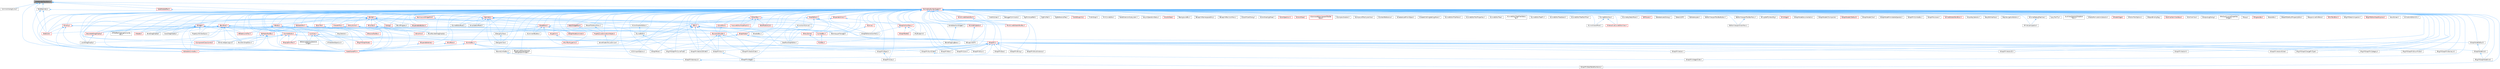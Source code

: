 digraph "SlateRenderTransform.h"
{
 // INTERACTIVE_SVG=YES
 // LATEX_PDF_SIZE
  bgcolor="transparent";
  edge [fontname=Helvetica,fontsize=10,labelfontname=Helvetica,labelfontsize=10];
  node [fontname=Helvetica,fontsize=10,shape=box,height=0.2,width=0.4];
  Node1 [id="Node000001",label="SlateRenderTransform.h",height=0.2,width=0.4,color="gray40", fillcolor="grey60", style="filled", fontcolor="black",tooltip=" "];
  Node1 -> Node2 [id="edge1_Node000001_Node000002",dir="back",color="steelblue1",style="solid",tooltip=" "];
  Node2 [id="Node000002",label="CommonAnalogCursor.h",height=0.2,width=0.4,color="grey40", fillcolor="white", style="filled",URL="$d7/d11/CommonAnalogCursor_8h.html",tooltip=" "];
  Node1 -> Node3 [id="edge2_Node000001_Node000003",dir="back",color="steelblue1",style="solid",tooltip=" "];
  Node3 [id="Node000003",label="DeclarativeSyntaxSupport.h",height=0.2,width=0.4,color="red", fillcolor="#FFF0F0", style="filled",URL="$d9/d96/DeclarativeSyntaxSupport_8h.html",tooltip=" "];
  Node3 -> Node4 [id="edge3_Node000003_Node000004",dir="back",color="steelblue1",style="solid",tooltip=" "];
  Node4 [id="Node000004",label="AboutScreen.h",height=0.2,width=0.4,color="grey40", fillcolor="white", style="filled",URL="$d0/d33/AboutScreen_8h.html",tooltip=" "];
  Node3 -> Node5 [id="edge4_Node000003_Node000005",dir="back",color="steelblue1",style="solid",tooltip=" "];
  Node5 [id="Node000005",label="AnimationEditorUtils.h",height=0.2,width=0.4,color="grey40", fillcolor="white", style="filled",URL="$df/d23/AnimationEditorUtils_8h.html",tooltip=" "];
  Node3 -> Node6 [id="edge5_Node000003_Node000006",dir="back",color="steelblue1",style="solid",tooltip=" "];
  Node6 [id="Node000006",label="BasicLayoutWidgetSlot.h",height=0.2,width=0.4,color="red", fillcolor="#FFF0F0", style="filled",URL="$d4/d34/BasicLayoutWidgetSlot_8h.html",tooltip=" "];
  Node6 -> Node298 [id="edge6_Node000006_Node000298",dir="back",color="steelblue1",style="solid",tooltip=" "];
  Node298 [id="Node000298",label="SBoxPanel.h",height=0.2,width=0.4,color="red", fillcolor="#FFF0F0", style="filled",URL="$d8/de6/SBoxPanel_8h.html",tooltip=" "];
  Node298 -> Node299 [id="edge7_Node000298_Node000299",dir="back",color="steelblue1",style="solid",tooltip=" "];
  Node299 [id="Node000299",label="BoneDragDropOp.h",height=0.2,width=0.4,color="grey40", fillcolor="white", style="filled",URL="$d9/dba/BoneDragDropOp_8h.html",tooltip=" "];
  Node298 -> Node300 [id="edge8_Node000298_Node000300",dir="back",color="steelblue1",style="solid",tooltip=" "];
  Node300 [id="Node000300",label="ClassDragDropOp.h",height=0.2,width=0.4,color="grey40", fillcolor="white", style="filled",URL="$d5/d37/ClassDragDropOp_8h.html",tooltip=" "];
  Node298 -> Node304 [id="edge9_Node000298_Node000304",dir="back",color="steelblue1",style="solid",tooltip=" "];
  Node304 [id="Node000304",label="DecoratedDragDropOp.h",height=0.2,width=0.4,color="red", fillcolor="#FFF0F0", style="filled",URL="$d6/d6a/DecoratedDragDropOp_8h.html",tooltip=" "];
  Node304 -> Node314 [id="edge10_Node000304_Node000314",dir="back",color="steelblue1",style="solid",tooltip=" "];
  Node314 [id="Node000314",label="LevelDragDropOp.h",height=0.2,width=0.4,color="grey40", fillcolor="white", style="filled",URL="$dc/da5/LevelDragDropOp_8h.html",tooltip=" "];
  Node298 -> Node92 [id="edge11_Node000298_Node000092",dir="back",color="steelblue1",style="solid",tooltip=" "];
  Node92 [id="Node000092",label="GameModeInfoCustomizer.h",height=0.2,width=0.4,color="grey40", fillcolor="white", style="filled",URL="$d5/df3/GameModeInfoCustomizer_8h.html",tooltip=" "];
  Node298 -> Node314 [id="edge12_Node000298_Node000314",dir="back",color="steelblue1",style="solid",tooltip=" "];
  Node298 -> Node321 [id="edge13_Node000298_Node000321",dir="back",color="steelblue1",style="solid",tooltip=" "];
  Node321 [id="Node000321",label="PropertyCustomizationHelpers.h",height=0.2,width=0.4,color="red", fillcolor="#FFF0F0", style="filled",URL="$d7/dd0/PropertyCustomizationHelpers_8h.html",tooltip=" "];
  Node321 -> Node92 [id="edge14_Node000321_Node000092",dir="back",color="steelblue1",style="solid",tooltip=" "];
  Node298 -> Node325 [id="edge15_Node000298_Node000325",dir="back",color="steelblue1",style="solid",tooltip=" "];
  Node325 [id="Node000325",label="SBreadcrumbTrail.h",height=0.2,width=0.4,color="red", fillcolor="#FFF0F0", style="filled",URL="$d4/de2/SBreadcrumbTrail_8h.html",tooltip=" "];
  Node298 -> Node326 [id="edge16_Node000298_Node000326",dir="back",color="steelblue1",style="solid",tooltip=" "];
  Node326 [id="Node000326",label="SComboButton.h",height=0.2,width=0.4,color="red", fillcolor="#FFF0F0", style="filled",URL="$dc/d43/SComboButton_8h.html",tooltip=" "];
  Node326 -> Node168 [id="edge17_Node000326_Node000168",dir="back",color="steelblue1",style="solid",tooltip=" "];
  Node168 [id="Node000168",label="SBoneMappingBase.h",height=0.2,width=0.4,color="grey40", fillcolor="white", style="filled",URL="$d7/d49/SBoneMappingBase_8h.html",tooltip=" "];
  Node326 -> Node93 [id="edge18_Node000326_Node000093",dir="back",color="steelblue1",style="solid",tooltip=" "];
  Node93 [id="Node000093",label="SComboBox.h",height=0.2,width=0.4,color="red", fillcolor="#FFF0F0", style="filled",URL="$d2/dd5/SComboBox_8h.html",tooltip=" "];
  Node93 -> Node102 [id="edge19_Node000093_Node000102",dir="back",color="steelblue1",style="solid",tooltip=" "];
  Node102 [id="Node000102",label="SBlueprintEditorSelected\lDebugObjectWidget.h",height=0.2,width=0.4,color="grey40", fillcolor="white", style="filled",URL="$de/d6c/SBlueprintEditorSelectedDebugObjectWidget_8h.html",tooltip=" "];
  Node93 -> Node103 [id="edge20_Node000093_Node000103",dir="back",color="steelblue1",style="solid",tooltip=" "];
  Node103 [id="Node000103",label="SCSVImportOptions.h",height=0.2,width=0.4,color="grey40", fillcolor="white", style="filled",URL="$d7/dfe/SCSVImportOptions_8h.html",tooltip=" "];
  Node93 -> Node104 [id="edge21_Node000093_Node000104",dir="back",color="steelblue1",style="solid",tooltip=" "];
  Node104 [id="Node000104",label="SEditableComboBox.h",height=0.2,width=0.4,color="red", fillcolor="#FFF0F0", style="filled",URL="$d0/d8c/SEditableComboBox_8h.html",tooltip=" "];
  Node93 -> Node106 [id="edge22_Node000093_Node000106",dir="back",color="steelblue1",style="solid",tooltip=" "];
  Node106 [id="Node000106",label="SNameComboBox.h",height=0.2,width=0.4,color="grey40", fillcolor="white", style="filled",URL="$d8/d4b/SNameComboBox_8h.html",tooltip=" "];
  Node106 -> Node51 [id="edge23_Node000106_Node000051",dir="back",color="steelblue1",style="solid",tooltip=" "];
  Node51 [id="Node000051",label="SGraphPinNameList.h",height=0.2,width=0.4,color="grey40", fillcolor="white", style="filled",URL="$d4/d09/SGraphPinNameList_8h.html",tooltip=" "];
  Node51 -> Node52 [id="edge24_Node000051_Node000052",dir="back",color="steelblue1",style="solid",tooltip=" "];
  Node52 [id="Node000052",label="SGraphPinDataTableRowName.h",height=0.2,width=0.4,color="grey40", fillcolor="white", style="filled",URL="$d3/d40/SGraphPinDataTableRowName_8h.html",tooltip=" "];
  Node93 -> Node87 [id="edge25_Node000093_Node000087",dir="back",color="steelblue1",style="solid",tooltip=" "];
  Node87 [id="Node000087",label="SlateSharedPCH.h",height=0.2,width=0.4,color="red", fillcolor="#FFF0F0", style="filled",URL="$d1/dfc/SlateSharedPCH_8h.html",tooltip=" "];
  Node326 -> Node250 [id="edge26_Node000326_Node000250",dir="back",color="steelblue1",style="solid",tooltip=" "];
  Node250 [id="Node000250",label="SComponentClassCombo.h",height=0.2,width=0.4,color="red", fillcolor="#FFF0F0", style="filled",URL="$dc/df2/SComponentClassCombo_8h.html",tooltip=" "];
  Node326 -> Node143 [id="edge27_Node000326_Node000143",dir="back",color="steelblue1",style="solid",tooltip=" "];
  Node143 [id="Node000143",label="SGridLineSpacingList.h",height=0.2,width=0.4,color="grey40", fillcolor="white", style="filled",URL="$db/d48/SGridLineSpacingList_8h.html",tooltip=" "];
  Node326 -> Node150 [id="edge28_Node000326_Node000150",dir="back",color="steelblue1",style="solid",tooltip=" "];
  Node150 [id="Node000150",label="SNumericDropDown.h",height=0.2,width=0.4,color="grey40", fillcolor="white", style="filled",URL="$d3/d12/SNumericDropDown_8h.html",tooltip=" "];
  Node326 -> Node330 [id="edge29_Node000326_Node000330",dir="back",color="steelblue1",style="solid",tooltip=" "];
  Node330 [id="Node000330",label="SPopUpErrorText.h",height=0.2,width=0.4,color="red", fillcolor="#FFF0F0", style="filled",URL="$d7/d15/SPopUpErrorText_8h.html",tooltip=" "];
  Node326 -> Node87 [id="edge30_Node000326_Node000087",dir="back",color="steelblue1",style="solid",tooltip=" "];
  Node298 -> Node104 [id="edge31_Node000298_Node000104",dir="back",color="steelblue1",style="solid",tooltip=" "];
  Node298 -> Node331 [id="edge32_Node000298_Node000331",dir="back",color="steelblue1",style="solid",tooltip=" "];
  Node331 [id="Node000331",label="SFilterBarClippingHorizontal\lBox.h",height=0.2,width=0.4,color="grey40", fillcolor="white", style="filled",URL="$dd/d94/SFilterBarClippingHorizontalBox_8h.html",tooltip=" "];
  Node298 -> Node143 [id="edge33_Node000298_Node000143",dir="back",color="steelblue1",style="solid",tooltip=" "];
  Node298 -> Node332 [id="edge34_Node000298_Node000332",dir="back",color="steelblue1",style="solid",tooltip=" "];
  Node332 [id="Node000332",label="SHeader.h",height=0.2,width=0.4,color="red", fillcolor="#FFF0F0", style="filled",URL="$de/d21/SHeader_8h.html",tooltip=" "];
  Node298 -> Node150 [id="edge35_Node000298_Node000150",dir="back",color="steelblue1",style="solid",tooltip=" "];
  Node298 -> Node333 [id="edge36_Node000298_Node000333",dir="back",color="steelblue1",style="solid",tooltip=" "];
  Node333 [id="Node000333",label="SNumericEntryBox.h",height=0.2,width=0.4,color="red", fillcolor="#FFF0F0", style="filled",URL="$d8/d1a/SNumericEntryBox_8h.html",tooltip=" "];
  Node333 -> Node53 [id="edge37_Node000333_Node000053",dir="back",color="steelblue1",style="solid",tooltip=" "];
  Node53 [id="Node000053",label="SGraphPinNum.h",height=0.2,width=0.4,color="grey40", fillcolor="white", style="filled",URL="$d7/da4/SGraphPinNum_8h.html",tooltip=" "];
  Node53 -> Node54 [id="edge38_Node000053_Node000054",dir="back",color="steelblue1",style="solid",tooltip=" "];
  Node54 [id="Node000054",label="SGraphPinInteger.h",height=0.2,width=0.4,color="grey40", fillcolor="white", style="filled",URL="$df/d54/SGraphPinInteger_8h.html",tooltip=" "];
  Node333 -> Node55 [id="edge39_Node000333_Node000055",dir="back",color="steelblue1",style="solid",tooltip=" "];
  Node55 [id="Node000055",label="SGraphPinNumSlider.h",height=0.2,width=0.4,color="grey40", fillcolor="white", style="filled",URL="$d5/d00/SGraphPinNumSlider_8h.html",tooltip=" "];
  Node55 -> Node56 [id="edge40_Node000055_Node000056",dir="back",color="steelblue1",style="solid",tooltip=" "];
  Node56 [id="Node000056",label="SGraphPinIntegerSlider.h",height=0.2,width=0.4,color="grey40", fillcolor="white", style="filled",URL="$da/d60/SGraphPinIntegerSlider_8h.html",tooltip=" "];
  Node333 -> Node63 [id="edge41_Node000333_Node000063",dir="back",color="steelblue1",style="solid",tooltip=" "];
  Node63 [id="Node000063",label="SGraphPinVector2DSlider.h",height=0.2,width=0.4,color="grey40", fillcolor="white", style="filled",URL="$d7/d05/SGraphPinVector2DSlider_8h.html",tooltip=" "];
  Node333 -> Node66 [id="edge42_Node000333_Node000066",dir="back",color="steelblue1",style="solid",tooltip=" "];
  Node66 [id="Node000066",label="SGraphPinVectorSlider.h",height=0.2,width=0.4,color="grey40", fillcolor="white", style="filled",URL="$dc/d38/SGraphPinVectorSlider_8h.html",tooltip=" "];
  Node298 -> Node81 [id="edge43_Node000298_Node000081",dir="back",color="steelblue1",style="solid",tooltip=" "];
  Node81 [id="Node000081",label="SlateCore.h",height=0.2,width=0.4,color="red", fillcolor="#FFF0F0", style="filled",URL="$dc/d03/SlateCore_8h.html",tooltip=" "];
  Node298 -> Node87 [id="edge44_Node000298_Node000087",dir="back",color="steelblue1",style="solid",tooltip=" "];
  Node6 -> Node10 [id="edge45_Node000006_Node000010",dir="back",color="steelblue1",style="solid",tooltip=" "];
  Node10 [id="Node000010",label="SNodePanel.h",height=0.2,width=0.4,color="red", fillcolor="#FFF0F0", style="filled",URL="$da/db1/SNodePanel_8h.html",tooltip=" "];
  Node10 -> Node17 [id="edge46_Node000010_Node000017",dir="back",color="steelblue1",style="solid",tooltip=" "];
  Node17 [id="Node000017",label="SCommentBubble.h",height=0.2,width=0.4,color="grey40", fillcolor="white", style="filled",URL="$d9/d84/SCommentBubble_8h.html",tooltip=" "];
  Node10 -> Node18 [id="edge47_Node000010_Node000018",dir="back",color="steelblue1",style="solid",tooltip=" "];
  Node18 [id="Node000018",label="SDesignSurface.h",height=0.2,width=0.4,color="grey40", fillcolor="white", style="filled",URL="$d0/d2a/SDesignSurface_8h.html",tooltip=" "];
  Node18 -> Node19 [id="edge48_Node000018_Node000019",dir="back",color="steelblue1",style="solid",tooltip=" "];
  Node19 [id="Node000019",label="SDesignerView.h",height=0.2,width=0.4,color="grey40", fillcolor="white", style="filled",URL="$d2/d14/SDesignerView_8h.html",tooltip=" "];
  Node10 -> Node20 [id="edge49_Node000010_Node000020",dir="back",color="steelblue1",style="solid",tooltip=" "];
  Node20 [id="Node000020",label="SGraphNode.h",height=0.2,width=0.4,color="red", fillcolor="#FFF0F0", style="filled",URL="$d2/d30/SGraphNode_8h.html",tooltip=" "];
  Node20 -> Node21 [id="edge50_Node000020_Node000021",dir="back",color="steelblue1",style="solid",tooltip=" "];
  Node21 [id="Node000021",label="DataflowGraphEditor.h",height=0.2,width=0.4,color="grey40", fillcolor="white", style="filled",URL="$d4/dfa/DataflowGraphEditor_8h.html",tooltip=" "];
  Node20 -> Node26 [id="edge51_Node000020_Node000026",dir="back",color="steelblue1",style="solid",tooltip=" "];
  Node26 [id="Node000026",label="SGraphNodeDefault.h",height=0.2,width=0.4,color="grey40", fillcolor="white", style="filled",URL="$de/daa/SGraphNodeDefault_8h.html",tooltip=" "];
  Node26 -> Node27 [id="edge52_Node000026_Node000027",dir="back",color="steelblue1",style="solid",tooltip=" "];
  Node27 [id="Node000027",label="SGraphNodeKnot.h",height=0.2,width=0.4,color="grey40", fillcolor="white", style="filled",URL="$da/da5/SGraphNodeKnot_8h.html",tooltip=" "];
  Node27 -> Node28 [id="edge53_Node000027_Node000028",dir="back",color="steelblue1",style="solid",tooltip=" "];
  Node28 [id="Node000028",label="SRigVMGraphNodeKnot.h",height=0.2,width=0.4,color="grey40", fillcolor="white", style="filled",URL="$db/de1/SRigVMGraphNodeKnot_8h.html",tooltip=" "];
  Node20 -> Node38 [id="edge54_Node000020_Node000038",dir="back",color="steelblue1",style="solid",tooltip=" "];
  Node38 [id="Node000038",label="SGraphPanel.h",height=0.2,width=0.4,color="grey40", fillcolor="white", style="filled",URL="$d2/dcf/SGraphPanel_8h.html",tooltip=" "];
  Node20 -> Node39 [id="edge55_Node000020_Node000039",dir="back",color="steelblue1",style="solid",tooltip=" "];
  Node39 [id="Node000039",label="SGraphPin.h",height=0.2,width=0.4,color="red", fillcolor="#FFF0F0", style="filled",URL="$d1/dd1/SGraphPin_8h.html",tooltip=" "];
  Node39 -> Node27 [id="edge56_Node000039_Node000027",dir="back",color="steelblue1",style="solid",tooltip=" "];
  Node39 -> Node38 [id="edge57_Node000039_Node000038",dir="back",color="steelblue1",style="solid",tooltip=" "];
  Node39 -> Node47 [id="edge58_Node000039_Node000047",dir="back",color="steelblue1",style="solid",tooltip=" "];
  Node47 [id="Node000047",label="SGraphPinBool.h",height=0.2,width=0.4,color="grey40", fillcolor="white", style="filled",URL="$d8/d82/SGraphPinBool_8h.html",tooltip=" "];
  Node39 -> Node48 [id="edge59_Node000039_Node000048",dir="back",color="steelblue1",style="solid",tooltip=" "];
  Node48 [id="Node000048",label="SGraphPinColor.h",height=0.2,width=0.4,color="grey40", fillcolor="white", style="filled",URL="$dd/d8d/SGraphPinColor_8h.html",tooltip=" "];
  Node39 -> Node49 [id="edge60_Node000039_Node000049",dir="back",color="steelblue1",style="solid",tooltip=" "];
  Node49 [id="Node000049",label="SGraphPinEnum.h",height=0.2,width=0.4,color="grey40", fillcolor="white", style="filled",URL="$dc/d1a/SGraphPinEnum_8h.html",tooltip=" "];
  Node39 -> Node50 [id="edge61_Node000039_Node000050",dir="back",color="steelblue1",style="solid",tooltip=" "];
  Node50 [id="Node000050",label="SGraphPinExec.h",height=0.2,width=0.4,color="grey40", fillcolor="white", style="filled",URL="$d1/d4c/SGraphPinExec_8h.html",tooltip=" "];
  Node39 -> Node51 [id="edge62_Node000039_Node000051",dir="back",color="steelblue1",style="solid",tooltip=" "];
  Node39 -> Node53 [id="edge63_Node000039_Node000053",dir="back",color="steelblue1",style="solid",tooltip=" "];
  Node39 -> Node55 [id="edge64_Node000039_Node000055",dir="back",color="steelblue1",style="solid",tooltip=" "];
  Node39 -> Node57 [id="edge65_Node000039_Node000057",dir="back",color="steelblue1",style="solid",tooltip=" "];
  Node57 [id="Node000057",label="SGraphPinObject.h",height=0.2,width=0.4,color="grey40", fillcolor="white", style="filled",URL="$da/dd6/SGraphPinObject_8h.html",tooltip=" "];
  Node57 -> Node58 [id="edge66_Node000057_Node000058",dir="back",color="steelblue1",style="solid",tooltip=" "];
  Node58 [id="Node000058",label="SGraphPinClass.h",height=0.2,width=0.4,color="grey40", fillcolor="white", style="filled",URL="$df/d8d/SGraphPinClass_8h.html",tooltip=" "];
  Node39 -> Node59 [id="edge67_Node000039_Node000059",dir="back",color="steelblue1",style="solid",tooltip=" "];
  Node59 [id="Node000059",label="SGraphPinString.h",height=0.2,width=0.4,color="grey40", fillcolor="white", style="filled",URL="$d0/d49/SGraphPinString_8h.html",tooltip=" "];
  Node39 -> Node60 [id="edge68_Node000039_Node000060",dir="back",color="steelblue1",style="solid",tooltip=" "];
  Node60 [id="Node000060",label="SGraphPinStructInstance.h",height=0.2,width=0.4,color="grey40", fillcolor="white", style="filled",URL="$db/d8b/SGraphPinStructInstance_8h.html",tooltip=" "];
  Node39 -> Node61 [id="edge69_Node000039_Node000061",dir="back",color="steelblue1",style="solid",tooltip=" "];
  Node61 [id="Node000061",label="SGraphPinVector.h",height=0.2,width=0.4,color="grey40", fillcolor="white", style="filled",URL="$d8/de7/SGraphPinVector_8h.html",tooltip=" "];
  Node39 -> Node62 [id="edge70_Node000039_Node000062",dir="back",color="steelblue1",style="solid",tooltip=" "];
  Node62 [id="Node000062",label="SGraphPinVector2D.h",height=0.2,width=0.4,color="grey40", fillcolor="white", style="filled",URL="$d7/d67/SGraphPinVector2D_8h.html",tooltip=" "];
  Node39 -> Node63 [id="edge71_Node000039_Node000063",dir="back",color="steelblue1",style="solid",tooltip=" "];
  Node39 -> Node64 [id="edge72_Node000039_Node000064",dir="back",color="steelblue1",style="solid",tooltip=" "];
  Node64 [id="Node000064",label="SGraphPinVector4.h",height=0.2,width=0.4,color="grey40", fillcolor="white", style="filled",URL="$d4/d94/SGraphPinVector4_8h.html",tooltip=" "];
  Node39 -> Node65 [id="edge73_Node000039_Node000065",dir="back",color="steelblue1",style="solid",tooltip=" "];
  Node65 [id="Node000065",label="SGraphPinVector4Slider.h",height=0.2,width=0.4,color="grey40", fillcolor="white", style="filled",URL="$d9/db8/SGraphPinVector4Slider_8h.html",tooltip=" "];
  Node39 -> Node66 [id="edge74_Node000039_Node000066",dir="back",color="steelblue1",style="solid",tooltip=" "];
  Node39 -> Node67 [id="edge75_Node000039_Node000067",dir="back",color="steelblue1",style="solid",tooltip=" "];
  Node67 [id="Node000067",label="SRigVMGraphChangePinType.h",height=0.2,width=0.4,color="grey40", fillcolor="white", style="filled",URL="$d4/da7/SRigVMGraphChangePinType_8h.html",tooltip=" "];
  Node39 -> Node68 [id="edge76_Node000039_Node000068",dir="back",color="steelblue1",style="solid",tooltip=" "];
  Node68 [id="Node000068",label="SRigVMGraphPinCategory.h",height=0.2,width=0.4,color="grey40", fillcolor="white", style="filled",URL="$da/d67/SRigVMGraphPinCategory_8h.html",tooltip=" "];
  Node39 -> Node69 [id="edge77_Node000039_Node000069",dir="back",color="steelblue1",style="solid",tooltip=" "];
  Node69 [id="Node000069",label="SRigVMGraphPinCurveFloat.h",height=0.2,width=0.4,color="grey40", fillcolor="white", style="filled",URL="$d3/d13/SRigVMGraphPinCurveFloat_8h.html",tooltip=" "];
  Node39 -> Node70 [id="edge78_Node000039_Node000070",dir="back",color="steelblue1",style="solid",tooltip=" "];
  Node70 [id="Node000070",label="SRigVMGraphPinEnumPicker.h",height=0.2,width=0.4,color="grey40", fillcolor="white", style="filled",URL="$d9/dd1/SRigVMGraphPinEnumPicker_8h.html",tooltip=" "];
  Node39 -> Node71 [id="edge79_Node000039_Node000071",dir="back",color="steelblue1",style="solid",tooltip=" "];
  Node71 [id="Node000071",label="SRigVMGraphPinNameList.h",height=0.2,width=0.4,color="grey40", fillcolor="white", style="filled",URL="$d7/dfc/SRigVMGraphPinNameList_8h.html",tooltip=" "];
  Node20 -> Node78 [id="edge80_Node000020_Node000078",dir="back",color="steelblue1",style="solid",tooltip=" "];
  Node78 [id="Node000078",label="SRigVMGraphNode.h",height=0.2,width=0.4,color="red", fillcolor="#FFF0F0", style="filled",URL="$d0/d1e/SRigVMGraphNode_8h.html",tooltip=" "];
  Node10 -> Node35 [id="edge81_Node000010_Node000035",dir="back",color="steelblue1",style="solid",tooltip=" "];
  Node35 [id="Node000035",label="SGraphNodeComment.h",height=0.2,width=0.4,color="red", fillcolor="#FFF0F0", style="filled",URL="$d7/db6/SGraphNodeComment_8h.html",tooltip=" "];
  Node10 -> Node38 [id="edge82_Node000010_Node000038",dir="back",color="steelblue1",style="solid",tooltip=" "];
  Node3 -> Node299 [id="edge83_Node000003_Node000299",dir="back",color="steelblue1",style="solid",tooltip=" "];
  Node3 -> Node167 [id="edge84_Node000003_Node000167",dir="back",color="steelblue1",style="solid",tooltip=" "];
  Node167 [id="Node000167",label="BoneSelectionWidget.h",height=0.2,width=0.4,color="grey40", fillcolor="white", style="filled",URL="$d4/dd3/BoneSelectionWidget_8h.html",tooltip=" "];
  Node167 -> Node168 [id="edge85_Node000167_Node000168",dir="back",color="steelblue1",style="solid",tooltip=" "];
  Node3 -> Node91 [id="edge86_Node000003_Node000091",dir="back",color="steelblue1",style="solid",tooltip=" "];
  Node91 [id="Node000091",label="BrushBuilderDragDropOp.h",height=0.2,width=0.4,color="grey40", fillcolor="white", style="filled",URL="$d9/d56/BrushBuilderDragDropOp_8h.html",tooltip=" "];
  Node3 -> Node300 [id="edge87_Node000003_Node000300",dir="back",color="steelblue1",style="solid",tooltip=" "];
  Node3 -> Node686 [id="edge88_Node000003_Node000686",dir="back",color="steelblue1",style="solid",tooltip=" "];
  Node686 [id="Node000686",label="CreditsScreen.h",height=0.2,width=0.4,color="grey40", fillcolor="white", style="filled",URL="$d7/db9/CreditsScreen_8h.html",tooltip=" "];
  Node3 -> Node21 [id="edge89_Node000003_Node000021",dir="back",color="steelblue1",style="solid",tooltip=" "];
  Node3 -> Node689 [id="edge90_Node000003_Node000689",dir="back",color="steelblue1",style="solid",tooltip=" "];
  Node689 [id="Node000689",label="DebuggerCommands.h",height=0.2,width=0.4,color="grey40", fillcolor="white", style="filled",URL="$dc/da1/DebuggerCommands_8h.html",tooltip=" "];
  Node3 -> Node304 [id="edge91_Node000003_Node000304",dir="back",color="steelblue1",style="solid",tooltip=" "];
  Node3 -> Node613 [id="edge92_Node000003_Node000613",dir="back",color="steelblue1",style="solid",tooltip=" "];
  Node613 [id="Node000613",label="DetailWidgetRow.h",height=0.2,width=0.4,color="red", fillcolor="#FFF0F0", style="filled",URL="$d4/d4d/DetailWidgetRow_8h.html",tooltip=" "];
  Node613 -> Node321 [id="edge93_Node000613_Node000321",dir="back",color="steelblue1",style="solid",tooltip=" "];
  Node3 -> Node349 [id="edge94_Node000003_Node000349",dir="back",color="steelblue1",style="solid",tooltip=" "];
  Node349 [id="Node000349",label="Dialogs.h",height=0.2,width=0.4,color="red", fillcolor="#FFF0F0", style="filled",URL="$d2/d5c/Dialogs_8h.html",tooltip=" "];
  Node3 -> Node352 [id="edge95_Node000003_Node000352",dir="back",color="steelblue1",style="solid",tooltip=" "];
  Node352 [id="Node000352",label="DlgPickAssetPath.h",height=0.2,width=0.4,color="grey40", fillcolor="white", style="filled",URL="$db/d31/DlgPickAssetPath_8h.html",tooltip=" "];
  Node3 -> Node353 [id="edge96_Node000003_Node000353",dir="back",color="steelblue1",style="solid",tooltip=" "];
  Node353 [id="Node000353",label="DlgPickPath.h",height=0.2,width=0.4,color="grey40", fillcolor="white", style="filled",URL="$d9/d16/DlgPickPath_8h.html",tooltip=" "];
  Node3 -> Node173 [id="edge97_Node000003_Node000173",dir="back",color="steelblue1",style="solid",tooltip=" "];
  Node173 [id="Node000173",label="DlgReferenceTree.h",height=0.2,width=0.4,color="grey40", fillcolor="white", style="filled",URL="$db/dd3/DlgReferenceTree_8h.html",tooltip=" "];
  Node3 -> Node174 [id="edge98_Node000003_Node000174",dir="back",color="steelblue1",style="solid",tooltip=" "];
  Node174 [id="Node000174",label="FindInBlueprints.h",height=0.2,width=0.4,color="red", fillcolor="#FFF0F0", style="filled",URL="$d0/d27/FindInBlueprints_8h.html",tooltip=" "];
  Node3 -> Node189 [id="edge99_Node000003_Node000189",dir="back",color="steelblue1",style="solid",tooltip=" "];
  Node189 [id="Node000189",label="FindInGraph.h",height=0.2,width=0.4,color="grey40", fillcolor="white", style="filled",URL="$de/d36/FindInGraph_8h.html",tooltip=" "];
  Node3 -> Node550 [id="edge100_Node000003_Node000550",dir="back",color="steelblue1",style="solid",tooltip=" "];
  Node550 [id="Node000550",label="FractureEditorModeToolkit.h",height=0.2,width=0.4,color="red", fillcolor="#FFF0F0", style="filled",URL="$da/d01/FractureEditorModeToolkit_8h.html",tooltip=" "];
  Node3 -> Node92 [id="edge101_Node000003_Node000092",dir="back",color="steelblue1",style="solid",tooltip=" "];
  Node3 -> Node690 [id="edge102_Node000003_Node000690",dir="back",color="steelblue1",style="solid",tooltip=" "];
  Node690 [id="Node000690",label="GraphEditor.h",height=0.2,width=0.4,color="red", fillcolor="#FFF0F0", style="filled",URL="$dc/dc5/GraphEditor_8h.html",tooltip=" "];
  Node690 -> Node21 [id="edge103_Node000690_Node000021",dir="back",color="steelblue1",style="solid",tooltip=" "];
  Node690 -> Node249 [id="edge104_Node000690_Node000249",dir="back",color="steelblue1",style="solid",tooltip=" "];
  Node249 [id="Node000249",label="SBlueprintDiff.h",height=0.2,width=0.4,color="grey40", fillcolor="white", style="filled",URL="$de/d6d/SBlueprintDiff_8h.html",tooltip=" "];
  Node690 -> Node255 [id="edge105_Node000690_Node000255",dir="back",color="steelblue1",style="solid",tooltip=" "];
  Node255 [id="Node000255",label="SGraphEditorActionMenu.h",height=0.2,width=0.4,color="grey40", fillcolor="white", style="filled",URL="$dd/d8d/SGraphEditorActionMenu_8h.html",tooltip=" "];
  Node690 -> Node20 [id="edge106_Node000690_Node000020",dir="back",color="steelblue1",style="solid",tooltip=" "];
  Node690 -> Node38 [id="edge107_Node000690_Node000038",dir="back",color="steelblue1",style="solid",tooltip=" "];
  Node690 -> Node10 [id="edge108_Node000690_Node000010",dir="back",color="steelblue1",style="solid",tooltip=" "];
  Node3 -> Node314 [id="edge109_Node000003_Node000314",dir="back",color="steelblue1",style="solid",tooltip=" "];
  Node3 -> Node664 [id="edge110_Node000003_Node000664",dir="back",color="steelblue1",style="solid",tooltip=" "];
  Node664 [id="Node000664",label="MiniCurveEditor.h",height=0.2,width=0.4,color="grey40", fillcolor="white", style="filled",URL="$d7/dad/MiniCurveEditor_8h.html",tooltip=" "];
  Node3 -> Node126 [id="edge111_Node000003_Node000126",dir="back",color="steelblue1",style="solid",tooltip=" "];
  Node126 [id="Node000126",label="MultiBox.h",height=0.2,width=0.4,color="red", fillcolor="#FFF0F0", style="filled",URL="$d5/d73/MultiBox_8h.html",tooltip=" "];
  Node3 -> Node699 [id="edge112_Node000003_Node000699",dir="back",color="steelblue1",style="solid",tooltip=" "];
  Node699 [id="Node000699",label="PanelExtensionSubsystem.h",height=0.2,width=0.4,color="grey40", fillcolor="white", style="filled",URL="$d7/df2/PanelExtensionSubsystem_8h.html",tooltip=" "];
  Node3 -> Node321 [id="edge113_Node000003_Node000321",dir="back",color="steelblue1",style="solid",tooltip=" "];
  Node3 -> Node246 [id="edge114_Node000003_Node000246",dir="back",color="steelblue1",style="solid",tooltip=" "];
  Node246 [id="Node000246",label="PropertyInfoViewStyle.h",height=0.2,width=0.4,color="grey40", fillcolor="white", style="filled",URL="$d0/da8/PropertyInfoViewStyle_8h.html",tooltip=" "];
  Node3 -> Node247 [id="edge115_Node000003_Node000247",dir="back",color="steelblue1",style="solid",tooltip=" "];
  Node247 [id="Node000247",label="ReferenceSectionSelection\lWidget.h",height=0.2,width=0.4,color="grey40", fillcolor="white", style="filled",URL="$db/d75/ReferenceSectionSelectionWidget_8h.html",tooltip=" "];
  Node3 -> Node702 [id="edge116_Node000003_Node000702",dir="back",color="steelblue1",style="solid",tooltip=" "];
  Node702 [id="Node000702",label="SAsyncOperationStatus.h",height=0.2,width=0.4,color="grey40", fillcolor="white", style="filled",URL="$dc/d3f/SAsyncOperationStatus_8h.html",tooltip=" "];
  Node3 -> Node833 [id="edge117_Node000003_Node000833",dir="back",color="steelblue1",style="solid",tooltip=" "];
  Node833 [id="Node000833",label="SAudioMeter.h",height=0.2,width=0.4,color="red", fillcolor="#FFF0F0", style="filled",URL="$d5/d48/SAudioMeter_8h.html",tooltip=" "];
  Node3 -> Node711 [id="edge118_Node000003_Node000711",dir="back",color="steelblue1",style="solid",tooltip=" "];
  Node711 [id="Node000711",label="SBackgroundBlur.h",height=0.2,width=0.4,color="grey40", fillcolor="white", style="filled",URL="$d7/d30/SBackgroundBlur_8h.html",tooltip=" "];
  Node3 -> Node249 [id="edge119_Node000003_Node000249",dir="back",color="steelblue1",style="solid",tooltip=" "];
  Node3 -> Node102 [id="edge120_Node000003_Node000102",dir="back",color="steelblue1",style="solid",tooltip=" "];
  Node3 -> Node282 [id="edge121_Node000003_Node000282",dir="back",color="steelblue1",style="solid",tooltip=" "];
  Node282 [id="Node000282",label="SBlueprintNamespaceEntry.h",height=0.2,width=0.4,color="grey40", fillcolor="white", style="filled",URL="$d4/d22/SBlueprintNamespaceEntry_8h.html",tooltip=" "];
  Node3 -> Node712 [id="edge122_Node000003_Node000712",dir="back",color="steelblue1",style="solid",tooltip=" "];
  Node712 [id="Node000712",label="SBlueprintRevisionMenu.h",height=0.2,width=0.4,color="grey40", fillcolor="white", style="filled",URL="$dc/dd7/SBlueprintRevisionMenu_8h.html",tooltip=" "];
  Node3 -> Node168 [id="edge123_Node000003_Node000168",dir="back",color="steelblue1",style="solid",tooltip=" "];
  Node3 -> Node713 [id="edge124_Node000003_Node000713",dir="back",color="steelblue1",style="solid",tooltip=" "];
  Node713 [id="Node000713",label="SBorder.h",height=0.2,width=0.4,color="red", fillcolor="#FFF0F0", style="filled",URL="$d2/d10/SBorder_8h.html",tooltip=" "];
  Node713 -> Node299 [id="edge125_Node000713_Node000299",dir="back",color="steelblue1",style="solid",tooltip=" "];
  Node713 -> Node91 [id="edge126_Node000713_Node000091",dir="back",color="steelblue1",style="solid",tooltip=" "];
  Node713 -> Node300 [id="edge127_Node000713_Node000300",dir="back",color="steelblue1",style="solid",tooltip=" "];
  Node713 -> Node304 [id="edge128_Node000713_Node000304",dir="back",color="steelblue1",style="solid",tooltip=" "];
  Node713 -> Node349 [id="edge129_Node000713_Node000349",dir="back",color="steelblue1",style="solid",tooltip=" "];
  Node713 -> Node314 [id="edge130_Node000713_Node000314",dir="back",color="steelblue1",style="solid",tooltip=" "];
  Node713 -> Node714 [id="edge131_Node000713_Node000714",dir="back",color="steelblue1",style="solid",tooltip=" "];
  Node714 [id="Node000714",label="SBuildProgress.h",height=0.2,width=0.4,color="grey40", fillcolor="white", style="filled",URL="$dd/d1d/SBuildProgress_8h.html",tooltip=" "];
  Node713 -> Node715 [id="edge132_Node000713_Node000715",dir="back",color="steelblue1",style="solid",tooltip=" "];
  Node715 [id="Node000715",label="SButton.h",height=0.2,width=0.4,color="red", fillcolor="#FFF0F0", style="filled",URL="$d4/d2a/SButton_8h.html",tooltip=" "];
  Node715 -> Node246 [id="edge133_Node000715_Node000246",dir="back",color="steelblue1",style="solid",tooltip=" "];
  Node715 -> Node325 [id="edge134_Node000715_Node000325",dir="back",color="steelblue1",style="solid",tooltip=" "];
  Node715 -> Node104 [id="edge135_Node000715_Node000104",dir="back",color="steelblue1",style="solid",tooltip=" "];
  Node715 -> Node716 [id="edge136_Node000715_Node000716",dir="back",color="steelblue1",style="solid",tooltip=" "];
  Node716 [id="Node000716",label="SHyperlink.h",height=0.2,width=0.4,color="red", fillcolor="#FFF0F0", style="filled",URL="$d3/d8c/SHyperlink_8h.html",tooltip=" "];
  Node716 -> Node717 [id="edge137_Node000716_Node000717",dir="back",color="steelblue1",style="solid",tooltip=" "];
  Node717 [id="Node000717",label="SRichTextHyperlink.h",height=0.2,width=0.4,color="red", fillcolor="#FFF0F0", style="filled",URL="$da/d06/SRichTextHyperlink_8h.html",tooltip=" "];
  Node715 -> Node261 [id="edge138_Node000715_Node000261",dir="back",color="steelblue1",style="solid",tooltip=" "];
  Node261 [id="Node000261",label="SKeySelector.h",height=0.2,width=0.4,color="grey40", fillcolor="white", style="filled",URL="$de/d62/SKeySelector_8h.html",tooltip=" "];
  Node715 -> Node87 [id="edge139_Node000715_Node000087",dir="back",color="steelblue1",style="solid",tooltip=" "];
  Node713 -> Node665 [id="edge140_Node000713_Node000665",dir="back",color="steelblue1",style="solid",tooltip=" "];
  Node665 [id="Node000665",label="SDockTab.h",height=0.2,width=0.4,color="red", fillcolor="#FFF0F0", style="filled",URL="$d2/d6f/SDockTab_8h.html",tooltip=" "];
  Node665 -> Node539 [id="edge141_Node000665_Node000539",dir="back",color="steelblue1",style="solid",tooltip=" "];
  Node539 [id="Node000539",label="SPersonaToolBox.h",height=0.2,width=0.4,color="red", fillcolor="#FFF0F0", style="filled",URL="$d3/d1c/SPersonaToolBox_8h.html",tooltip=" "];
  Node665 -> Node87 [id="edge142_Node000665_Node000087",dir="back",color="steelblue1",style="solid",tooltip=" "];
  Node713 -> Node718 [id="edge143_Node000713_Node000718",dir="back",color="steelblue1",style="solid",tooltip=" "];
  Node718 [id="Node000718",label="SEditableTextBox.h",height=0.2,width=0.4,color="red", fillcolor="#FFF0F0", style="filled",URL="$df/dd0/SEditableTextBox_8h.html",tooltip=" "];
  Node718 -> Node104 [id="edge144_Node000718_Node000104",dir="back",color="steelblue1",style="solid",tooltip=" "];
  Node718 -> Node143 [id="edge145_Node000718_Node000143",dir="back",color="steelblue1",style="solid",tooltip=" "];
  Node718 -> Node150 [id="edge146_Node000718_Node000150",dir="back",color="steelblue1",style="solid",tooltip=" "];
  Node718 -> Node87 [id="edge147_Node000718_Node000087",dir="back",color="steelblue1",style="solid",tooltip=" "];
  Node713 -> Node720 [id="edge148_Node000713_Node000720",dir="back",color="steelblue1",style="solid",tooltip=" "];
  Node720 [id="Node000720",label="SErrorText.h",height=0.2,width=0.4,color="red", fillcolor="#FFF0F0", style="filled",URL="$d7/d9a/SErrorText_8h.html",tooltip=" "];
  Node720 -> Node721 [id="edge149_Node000720_Node000721",dir="back",color="steelblue1",style="solid",tooltip=" "];
  Node721 [id="Node000721",label="SErrorHint.h",height=0.2,width=0.4,color="red", fillcolor="#FFF0F0", style="filled",URL="$d9/d4d/SErrorHint_8h.html",tooltip=" "];
  Node720 -> Node20 [id="edge150_Node000720_Node000020",dir="back",color="steelblue1",style="solid",tooltip=" "];
  Node720 -> Node330 [id="edge151_Node000720_Node000330",dir="back",color="steelblue1",style="solid",tooltip=" "];
  Node720 -> Node87 [id="edge152_Node000720_Node000087",dir="back",color="steelblue1",style="solid",tooltip=" "];
  Node713 -> Node723 [id="edge153_Node000713_Node000723",dir="back",color="steelblue1",style="solid",tooltip=" "];
  Node723 [id="Node000723",label="SExpandableButton.h",height=0.2,width=0.4,color="red", fillcolor="#FFF0F0", style="filled",URL="$d5/df7/SExpandableButton_8h.html",tooltip=" "];
  Node713 -> Node255 [id="edge154_Node000713_Node000255",dir="back",color="steelblue1",style="solid",tooltip=" "];
  Node713 -> Node39 [id="edge155_Node000713_Node000039",dir="back",color="steelblue1",style="solid",tooltip=" "];
  Node713 -> Node724 [id="edge156_Node000713_Node000724",dir="back",color="steelblue1",style="solid",tooltip=" "];
  Node724 [id="Node000724",label="SHeaderRow.h",height=0.2,width=0.4,color="red", fillcolor="#FFF0F0", style="filled",URL="$d4/d31/SHeaderRow_8h.html",tooltip=" "];
  Node724 -> Node87 [id="edge157_Node000724_Node000087",dir="back",color="steelblue1",style="solid",tooltip=" "];
  Node713 -> Node749 [id="edge158_Node000713_Node000749",dir="back",color="steelblue1",style="solid",tooltip=" "];
  Node749 [id="Node000749",label="SMultiLineEditableTextBox.h",height=0.2,width=0.4,color="red", fillcolor="#FFF0F0", style="filled",URL="$da/d53/SMultiLineEditableTextBox_8h.html",tooltip=" "];
  Node713 -> Node333 [id="edge159_Node000713_Node000333",dir="back",color="steelblue1",style="solid",tooltip=" "];
  Node713 -> Node87 [id="edge160_Node000713_Node000087",dir="back",color="steelblue1",style="solid",tooltip=" "];
  Node3 -> Node90 [id="edge161_Node000003_Node000090",dir="back",color="steelblue1",style="solid",tooltip=" "];
  Node90 [id="Node000090",label="SBox.h",height=0.2,width=0.4,color="red", fillcolor="#FFF0F0", style="filled",URL="$dd/d43/SBox_8h.html",tooltip=" "];
  Node90 -> Node91 [id="edge162_Node000090_Node000091",dir="back",color="steelblue1",style="solid",tooltip=" "];
  Node90 -> Node92 [id="edge163_Node000090_Node000092",dir="back",color="steelblue1",style="solid",tooltip=" "];
  Node90 -> Node93 [id="edge164_Node000090_Node000093",dir="back",color="steelblue1",style="solid",tooltip=" "];
  Node90 -> Node123 [id="edge165_Node000090_Node000123",dir="back",color="steelblue1",style="solid",tooltip=" "];
  Node123 [id="Node000123",label="SEnableBox.h",height=0.2,width=0.4,color="grey40", fillcolor="white", style="filled",URL="$d4/d22/SEnableBox_8h.html",tooltip=" "];
  Node90 -> Node124 [id="edge166_Node000090_Node000124",dir="back",color="steelblue1",style="solid",tooltip=" "];
  Node124 [id="Node000124",label="SGameLayerManager.h",height=0.2,width=0.4,color="grey40", fillcolor="white", style="filled",URL="$da/d3a/SGameLayerManager_8h.html",tooltip=" "];
  Node90 -> Node53 [id="edge167_Node000090_Node000053",dir="back",color="steelblue1",style="solid",tooltip=" "];
  Node90 -> Node55 [id="edge168_Node000090_Node000055",dir="back",color="steelblue1",style="solid",tooltip=" "];
  Node90 -> Node63 [id="edge169_Node000090_Node000063",dir="back",color="steelblue1",style="solid",tooltip=" "];
  Node90 -> Node66 [id="edge170_Node000090_Node000066",dir="back",color="steelblue1",style="solid",tooltip=" "];
  Node90 -> Node125 [id="edge171_Node000090_Node000125",dir="back",color="steelblue1",style="solid",tooltip=" "];
  Node125 [id="Node000125",label="SLinkedBox.h",height=0.2,width=0.4,color="red", fillcolor="#FFF0F0", style="filled",URL="$d8/d89/SLinkedBox_8h.html",tooltip=" "];
  Node125 -> Node126 [id="edge172_Node000125_Node000126",dir="back",color="steelblue1",style="solid",tooltip=" "];
  Node90 -> Node87 [id="edge173_Node000090_Node000087",dir="back",color="steelblue1",style="solid",tooltip=" "];
  Node3 -> Node298 [id="edge174_Node000003_Node000298",dir="back",color="steelblue1",style="solid",tooltip=" "];
  Node3 -> Node325 [id="edge175_Node000003_Node000325",dir="back",color="steelblue1",style="solid",tooltip=" "];
  Node3 -> Node714 [id="edge176_Node000003_Node000714",dir="back",color="steelblue1",style="solid",tooltip=" "];
  Node3 -> Node715 [id="edge177_Node000003_Node000715",dir="back",color="steelblue1",style="solid",tooltip=" "];
  Node3 -> Node103 [id="edge178_Node000003_Node000103",dir="back",color="steelblue1",style="solid",tooltip=" "];
  Node3 -> Node675 [id="edge179_Node000003_Node000675",dir="back",color="steelblue1",style="solid",tooltip=" "];
  Node675 [id="Node000675",label="SCanvas.h",height=0.2,width=0.4,color="red", fillcolor="#FFF0F0", style="filled",URL="$d4/dfa/SCanvas_8h.html",tooltip=" "];
  Node675 -> Node124 [id="edge180_Node000675_Node000124",dir="back",color="steelblue1",style="solid",tooltip=" "];
  Node3 -> Node757 [id="edge181_Node000003_Node000757",dir="back",color="steelblue1",style="solid",tooltip=" "];
  Node757 [id="Node000757",label="SCheckBox.h",height=0.2,width=0.4,color="red", fillcolor="#FFF0F0", style="filled",URL="$d8/d16/SCheckBox_8h.html",tooltip=" "];
  Node757 -> Node21 [id="edge182_Node000757_Node000021",dir="back",color="steelblue1",style="solid",tooltip=" "];
  Node757 -> Node550 [id="edge183_Node000757_Node000550",dir="back",color="steelblue1",style="solid",tooltip=" "];
  Node757 -> Node759 [id="edge184_Node000757_Node000759",dir="back",color="steelblue1",style="solid",tooltip=" "];
  Node759 [id="Node000759",label="SNotificationList.h",height=0.2,width=0.4,color="red", fillcolor="#FFF0F0", style="filled",URL="$d7/d9f/SNotificationList_8h.html",tooltip=" "];
  Node757 -> Node333 [id="edge185_Node000757_Node000333",dir="back",color="steelblue1",style="solid",tooltip=" "];
  Node757 -> Node87 [id="edge186_Node000757_Node000087",dir="back",color="steelblue1",style="solid",tooltip=" "];
  Node3 -> Node762 [id="edge187_Node000003_Node000762",dir="back",color="steelblue1",style="solid",tooltip=" "];
  Node762 [id="Node000762",label="SClassPickerDialog.h",height=0.2,width=0.4,color="grey40", fillcolor="white", style="filled",URL="$de/db7/SClassPickerDialog_8h.html",tooltip=" "];
  Node3 -> Node835 [id="edge188_Node000003_Node000835",dir="back",color="steelblue1",style="solid",tooltip=" "];
  Node835 [id="Node000835",label="SColorBlock.h",height=0.2,width=0.4,color="red", fillcolor="#FFF0F0", style="filled",URL="$da/d3e/SColorBlock_8h.html",tooltip=" "];
  Node835 -> Node333 [id="edge189_Node000835_Node000333",dir="back",color="steelblue1",style="solid",tooltip=" "];
  Node3 -> Node836 [id="edge190_Node000003_Node000836",dir="back",color="steelblue1",style="solid",tooltip=" "];
  Node836 [id="Node000836",label="SColorGradientEditor.h",height=0.2,width=0.4,color="grey40", fillcolor="white", style="filled",URL="$d3/d99/SColorGradientEditor_8h.html",tooltip=" "];
  Node836 -> Node767 [id="edge191_Node000836_Node000767",dir="back",color="steelblue1",style="solid",tooltip=" "];
  Node767 [id="Node000767",label="SCurveEditor.h",height=0.2,width=0.4,color="grey40", fillcolor="white", style="filled",URL="$db/d9a/SCurveEditor_8h.html",tooltip=" "];
  Node767 -> Node69 [id="edge192_Node000767_Node000069",dir="back",color="steelblue1",style="solid",tooltip=" "];
  Node3 -> Node837 [id="edge193_Node000003_Node000837",dir="back",color="steelblue1",style="solid",tooltip=" "];
  Node837 [id="Node000837",label="SColorGradingWheel.h",height=0.2,width=0.4,color="grey40", fillcolor="white", style="filled",URL="$da/d87/SColorGradingWheel_8h.html",tooltip=" "];
  Node3 -> Node838 [id="edge194_Node000003_Node000838",dir="back",color="steelblue1",style="solid",tooltip=" "];
  Node838 [id="Node000838",label="SColorSpectrum.h",height=0.2,width=0.4,color="red", fillcolor="#FFF0F0", style="filled",URL="$d7/db4/SColorSpectrum_8h.html",tooltip=" "];
  Node3 -> Node839 [id="edge195_Node000003_Node000839",dir="back",color="steelblue1",style="solid",tooltip=" "];
  Node839 [id="Node000839",label="SColorWheel.h",height=0.2,width=0.4,color="red", fillcolor="#FFF0F0", style="filled",URL="$df/de7/SColorWheel_8h.html",tooltip=" "];
  Node3 -> Node93 [id="edge196_Node000003_Node000093",dir="back",color="steelblue1",style="solid",tooltip=" "];
  Node3 -> Node326 [id="edge197_Node000003_Node000326",dir="back",color="steelblue1",style="solid",tooltip=" "];
  Node3 -> Node17 [id="edge198_Node000003_Node000017",dir="back",color="steelblue1",style="solid",tooltip=" "];
  Node3 -> Node139 [id="edge199_Node000003_Node000139",dir="back",color="steelblue1",style="solid",tooltip=" "];
  Node139 [id="Node000139",label="SCommonEditorViewportToolbar\lBase.h",height=0.2,width=0.4,color="red", fillcolor="#FFF0F0", style="filled",URL="$d0/d79/SCommonEditorViewportToolbarBase_8h.html",tooltip=" "];
  Node3 -> Node763 [id="edge200_Node000003_Node000763",dir="back",color="steelblue1",style="solid",tooltip=" "];
  Node763 [id="Node000763",label="SComplexGradient.h",height=0.2,width=0.4,color="grey40", fillcolor="white", style="filled",URL="$d9/de3/SComplexGradient_8h.html",tooltip=" "];
  Node3 -> Node250 [id="edge201_Node000003_Node000250",dir="back",color="steelblue1",style="solid",tooltip=" "];
  Node3 -> Node676 [id="edge202_Node000003_Node000676",dir="back",color="steelblue1",style="solid",tooltip=" "];
  Node676 [id="Node000676",label="SCompoundTrackLaneView.h",height=0.2,width=0.4,color="grey40", fillcolor="white", style="filled",URL="$df/d58/SCompoundTrackLaneView_8h.html",tooltip=" "];
  Node3 -> Node824 [id="edge203_Node000003_Node000824",dir="back",color="steelblue1",style="solid",tooltip=" "];
  Node824 [id="Node000824",label="SConstraintCanvas.h",height=0.2,width=0.4,color="grey40", fillcolor="white", style="filled",URL="$d4/d58/SConstraintCanvas_8h.html",tooltip=" "];
  Node824 -> Node21 [id="edge204_Node000824_Node000021",dir="back",color="steelblue1",style="solid",tooltip=" "];
  Node3 -> Node764 [id="edge205_Node000003_Node000764",dir="back",color="steelblue1",style="solid",tooltip=" "];
  Node764 [id="Node000764",label="SContentReference.h",height=0.2,width=0.4,color="grey40", fillcolor="white", style="filled",URL="$d3/dc5/SContentReference_8h.html",tooltip=" "];
  Node3 -> Node765 [id="edge206_Node000003_Node000765",dir="back",color="steelblue1",style="solid",tooltip=" "];
  Node765 [id="Node000765",label="SCreateAssetFromObject.h",height=0.2,width=0.4,color="grey40", fillcolor="white", style="filled",URL="$d8/d9f/SCreateAssetFromObject_8h.html",tooltip=" "];
  Node3 -> Node766 [id="edge207_Node000003_Node000766",dir="back",color="steelblue1",style="solid",tooltip=" "];
  Node766 [id="Node000766",label="SCreateClothingSettingsPanel.h",height=0.2,width=0.4,color="grey40", fillcolor="white", style="filled",URL="$d1/d49/SCreateClothingSettingsPanel_8h.html",tooltip=" "];
  Node3 -> Node767 [id="edge208_Node000003_Node000767",dir="back",color="steelblue1",style="solid",tooltip=" "];
  Node3 -> Node768 [id="edge209_Node000003_Node000768",dir="back",color="steelblue1",style="solid",tooltip=" "];
  Node768 [id="Node000768",label="SCurveEditorFilterPanel.h",height=0.2,width=0.4,color="grey40", fillcolor="white", style="filled",URL="$da/dfe/SCurveEditorFilterPanel_8h.html",tooltip=" "];
  Node3 -> Node587 [id="edge210_Node000003_Node000587",dir="back",color="steelblue1",style="solid",tooltip=" "];
  Node587 [id="Node000587",label="SCurveEditorPanel.h",height=0.2,width=0.4,color="grey40", fillcolor="white", style="filled",URL="$db/d60/SCurveEditorPanel_8h.html",tooltip=" "];
  Node3 -> Node769 [id="edge211_Node000003_Node000769",dir="back",color="steelblue1",style="solid",tooltip=" "];
  Node769 [id="Node000769",label="SCurveEditorToolProperties.h",height=0.2,width=0.4,color="grey40", fillcolor="white", style="filled",URL="$d8/d62/SCurveEditorToolProperties_8h.html",tooltip=" "];
  Node3 -> Node170 [id="edge212_Node000003_Node000170",dir="back",color="steelblue1",style="solid",tooltip=" "];
  Node170 [id="Node000170",label="SCurveEditorTree.h",height=0.2,width=0.4,color="grey40", fillcolor="white", style="filled",URL="$da/da4/SCurveEditorTree_8h.html",tooltip=" "];
  Node3 -> Node770 [id="edge213_Node000003_Node000770",dir="back",color="steelblue1",style="solid",tooltip=" "];
  Node770 [id="Node000770",label="SCurveEditorTreeFilterStatus\lBar.h",height=0.2,width=0.4,color="grey40", fillcolor="white", style="filled",URL="$d0/d2a/SCurveEditorTreeFilterStatusBar_8h.html",tooltip=" "];
  Node3 -> Node171 [id="edge214_Node000003_Node000171",dir="back",color="steelblue1",style="solid",tooltip=" "];
  Node171 [id="Node000171",label="SCurveEditorTreePin.h",height=0.2,width=0.4,color="grey40", fillcolor="white", style="filled",URL="$db/d44/SCurveEditorTreePin_8h.html",tooltip=" "];
  Node3 -> Node172 [id="edge215_Node000003_Node000172",dir="back",color="steelblue1",style="solid",tooltip=" "];
  Node172 [id="Node000172",label="SCurveEditorTreeSelect.h",height=0.2,width=0.4,color="grey40", fillcolor="white", style="filled",URL="$d9/d58/SCurveEditorTreeSelect_8h.html",tooltip=" "];
  Node3 -> Node771 [id="edge216_Node000003_Node000771",dir="back",color="steelblue1",style="solid",tooltip=" "];
  Node771 [id="Node000771",label="SCurveEditorTreeTextFilter.h",height=0.2,width=0.4,color="grey40", fillcolor="white", style="filled",URL="$d9/d41/SCurveEditorTreeTextFilter_8h.html",tooltip=" "];
  Node3 -> Node772 [id="edge217_Node000003_Node000772",dir="back",color="steelblue1",style="solid",tooltip=" "];
  Node772 [id="Node000772",label="SCurveEditorView.h",height=0.2,width=0.4,color="grey40", fillcolor="white", style="filled",URL="$dd/d32/SCurveEditorView_8h.html",tooltip=" "];
  Node772 -> Node594 [id="edge218_Node000772_Node000594",dir="back",color="steelblue1",style="solid",tooltip=" "];
  Node594 [id="Node000594",label="SCurveViewerPanel.h",height=0.2,width=0.4,color="grey40", fillcolor="white", style="filled",URL="$de/d3b/SCurveViewerPanel_8h.html",tooltip=" "];
  Node772 -> Node144 [id="edge219_Node000772_Node000144",dir="back",color="steelblue1",style="solid",tooltip=" "];
  Node144 [id="Node000144",label="SInteractiveCurveEditorView.h",height=0.2,width=0.4,color="red", fillcolor="#FFF0F0", style="filled",URL="$d2/dd9/SInteractiveCurveEditorView_8h.html",tooltip=" "];
  Node3 -> Node593 [id="edge220_Node000003_Node000593",dir="back",color="steelblue1",style="solid",tooltip=" "];
  Node593 [id="Node000593",label="SCurveKeyDetailPanel.h",height=0.2,width=0.4,color="grey40", fillcolor="white", style="filled",URL="$d9/d1c/SCurveKeyDetailPanel_8h.html",tooltip=" "];
  Node3 -> Node594 [id="edge221_Node000003_Node000594",dir="back",color="steelblue1",style="solid",tooltip=" "];
  Node3 -> Node825 [id="edge222_Node000003_Node000825",dir="back",color="steelblue1",style="solid",tooltip=" "];
  Node825 [id="Node000825",label="SDPIScaler.h",height=0.2,width=0.4,color="red", fillcolor="#FFF0F0", style="filled",URL="$de/dda/SDPIScaler_8h.html",tooltip=" "];
  Node3 -> Node251 [id="edge223_Node000003_Node000251",dir="back",color="steelblue1",style="solid",tooltip=" "];
  Node251 [id="Node000251",label="SDeleteAssetsDialog.h",height=0.2,width=0.4,color="grey40", fillcolor="white", style="filled",URL="$d7/d0d/SDeleteAssetsDialog_8h.html",tooltip=" "];
  Node3 -> Node18 [id="edge224_Node000003_Node000018",dir="back",color="steelblue1",style="solid",tooltip=" "];
  Node3 -> Node19 [id="edge225_Node000003_Node000019",dir="back",color="steelblue1",style="solid",tooltip=" "];
  Node3 -> Node274 [id="edge226_Node000003_Node000274",dir="back",color="steelblue1",style="solid",tooltip=" "];
  Node274 [id="Node000274",label="SDetailsDiff.h",height=0.2,width=0.4,color="grey40", fillcolor="white", style="filled",URL="$da/d09/SDetailsDiff_8h.html",tooltip=" "];
  Node3 -> Node665 [id="edge227_Node000003_Node000665",dir="back",color="steelblue1",style="solid",tooltip=" "];
  Node3 -> Node104 [id="edge228_Node000003_Node000104",dir="back",color="steelblue1",style="solid",tooltip=" "];
  Node3 -> Node773 [id="edge229_Node000003_Node000773",dir="back",color="steelblue1",style="solid",tooltip=" "];
  Node773 [id="Node000773",label="SEditableLabel.h",height=0.2,width=0.4,color="grey40", fillcolor="white", style="filled",URL="$dd/db3/SEditableLabel_8h.html",tooltip=" "];
  Node3 -> Node883 [id="edge230_Node000003_Node000883",dir="back",color="steelblue1",style="solid",tooltip=" "];
  Node883 [id="Node000883",label="SEditableText.h",height=0.2,width=0.4,color="red", fillcolor="#FFF0F0", style="filled",URL="$df/df7/SEditableText_8h.html",tooltip=" "];
  Node883 -> Node718 [id="edge231_Node000883_Node000718",dir="back",color="steelblue1",style="solid",tooltip=" "];
  Node883 -> Node333 [id="edge232_Node000883_Node000333",dir="back",color="steelblue1",style="solid",tooltip=" "];
  Node883 -> Node87 [id="edge233_Node000883_Node000087",dir="back",color="steelblue1",style="solid",tooltip=" "];
  Node3 -> Node718 [id="edge234_Node000003_Node000718",dir="back",color="steelblue1",style="solid",tooltip=" "];
  Node3 -> Node774 [id="edge235_Node000003_Node000774",dir="back",color="steelblue1",style="solid",tooltip=" "];
  Node774 [id="Node000774",label="SEditorViewportToolBarButton.h",height=0.2,width=0.4,color="grey40", fillcolor="white", style="filled",URL="$d1/da1/SEditorViewportToolBarButton_8h.html",tooltip=" "];
  Node3 -> Node775 [id="edge236_Node000003_Node000775",dir="back",color="steelblue1",style="solid",tooltip=" "];
  Node775 [id="Node000775",label="SEditorViewportToolBarMenu.h",height=0.2,width=0.4,color="grey40", fillcolor="white", style="filled",URL="$dd/dec/SEditorViewportToolBarMenu_8h.html",tooltip=" "];
  Node775 -> Node776 [id="edge237_Node000775_Node000776",dir="back",color="steelblue1",style="solid",tooltip=" "];
  Node776 [id="Node000776",label="SEditorViewportViewMenu.h",height=0.2,width=0.4,color="grey40", fillcolor="white", style="filled",URL="$db/d67/SEditorViewportViewMenu_8h.html",tooltip=" "];
  Node3 -> Node776 [id="edge238_Node000003_Node000776",dir="back",color="steelblue1",style="solid",tooltip=" "];
  Node3 -> Node123 [id="edge239_Node000003_Node000123",dir="back",color="steelblue1",style="solid",tooltip=" "];
  Node3 -> Node721 [id="edge240_Node000003_Node000721",dir="back",color="steelblue1",style="solid",tooltip=" "];
  Node3 -> Node720 [id="edge241_Node000003_Node000720",dir="back",color="steelblue1",style="solid",tooltip=" "];
  Node3 -> Node777 [id="edge242_Node000003_Node000777",dir="back",color="steelblue1",style="solid",tooltip=" "];
  Node777 [id="Node000777",label="SExpandableArea.h",height=0.2,width=0.4,color="red", fillcolor="#FFF0F0", style="filled",URL="$da/d6a/SExpandableArea_8h.html",tooltip=" "];
  Node777 -> Node87 [id="edge243_Node000777_Node000087",dir="back",color="steelblue1",style="solid",tooltip=" "];
  Node3 -> Node723 [id="edge244_Node000003_Node000723",dir="back",color="steelblue1",style="solid",tooltip=" "];
  Node3 -> Node778 [id="edge245_Node000003_Node000778",dir="back",color="steelblue1",style="solid",tooltip=" "];
  Node778 [id="Node000778",label="SExpanderArrow.h",height=0.2,width=0.4,color="red", fillcolor="#FFF0F0", style="filled",URL="$df/dca/SExpanderArrow_8h.html",tooltip=" "];
  Node778 -> Node253 [id="edge246_Node000778_Node000253",dir="back",color="steelblue1",style="solid",tooltip=" "];
  Node253 [id="Node000253",label="SGraphActionMenu.h",height=0.2,width=0.4,color="red", fillcolor="#FFF0F0", style="filled",URL="$d0/d9a/SGraphActionMenu_8h.html",tooltip=" "];
  Node253 -> Node255 [id="edge247_Node000253_Node000255",dir="back",color="steelblue1",style="solid",tooltip=" "];
  Node253 -> Node256 [id="edge248_Node000253_Node000256",dir="back",color="steelblue1",style="solid",tooltip=" "];
  Node256 [id="Node000256",label="SGraphPalette.h",height=0.2,width=0.4,color="red", fillcolor="#FFF0F0", style="filled",URL="$d5/dd1/SGraphPalette_8h.html",tooltip=" "];
  Node253 -> Node182 [id="edge249_Node000253_Node000182",dir="back",color="steelblue1",style="solid",tooltip=" "];
  Node182 [id="Node000182",label="SMyBlueprint.h",height=0.2,width=0.4,color="grey40", fillcolor="white", style="filled",URL="$d3/d34/SMyBlueprint_8h.html",tooltip=" "];
  Node778 -> Node87 [id="edge250_Node000778_Node000087",dir="back",color="steelblue1",style="solid",tooltip=" "];
  Node3 -> Node331 [id="edge251_Node000003_Node000331",dir="back",color="steelblue1",style="solid",tooltip=" "];
  Node3 -> Node252 [id="edge252_Node000003_Node000252",dir="back",color="steelblue1",style="solid",tooltip=" "];
  Node252 [id="Node000252",label="SFilterableObjectList.h",height=0.2,width=0.4,color="grey40", fillcolor="white", style="filled",URL="$dc/de4/SFilterableObjectList_8h.html",tooltip=" "];
  Node3 -> Node114 [id="edge253_Node000003_Node000114",dir="back",color="steelblue1",style="solid",tooltip=" "];
  Node114 [id="Node000114",label="SFixupSelfContextDlg.h",height=0.2,width=0.4,color="grey40", fillcolor="white", style="filled",URL="$d5/da4/SFixupSelfContextDlg_8h.html",tooltip=" "];
  Node3 -> Node780 [id="edge254_Node000003_Node000780",dir="back",color="steelblue1",style="solid",tooltip=" "];
  Node780 [id="Node000780",label="SFxWidget.h",height=0.2,width=0.4,color="red", fillcolor="#FFF0F0", style="filled",URL="$d6/dc0/SFxWidget_8h.html",tooltip=" "];
  Node3 -> Node124 [id="edge255_Node000003_Node000124",dir="back",color="steelblue1",style="solid",tooltip=" "];
  Node3 -> Node253 [id="edge256_Node000003_Node000253",dir="back",color="steelblue1",style="solid",tooltip=" "];
  Node3 -> Node255 [id="edge257_Node000003_Node000255",dir="back",color="steelblue1",style="solid",tooltip=" "];
  Node3 -> Node20 [id="edge258_Node000003_Node000020",dir="back",color="steelblue1",style="solid",tooltip=" "];
  Node3 -> Node35 [id="edge259_Node000003_Node000035",dir="back",color="steelblue1",style="solid",tooltip=" "];
  Node3 -> Node26 [id="edge260_Node000003_Node000026",dir="back",color="steelblue1",style="solid",tooltip=" "];
  Node3 -> Node37 [id="edge261_Node000003_Node000037",dir="back",color="steelblue1",style="solid",tooltip=" "];
  Node37 [id="Node000037",label="SGraphNodeDocumentation.h",height=0.2,width=0.4,color="grey40", fillcolor="white", style="filled",URL="$de/d42/SGraphNodeDocumentation_8h.html",tooltip=" "];
  Node3 -> Node30 [id="edge262_Node000003_Node000030",dir="back",color="steelblue1",style="solid",tooltip=" "];
  Node30 [id="Node000030",label="SGraphNodeK2Composite.h",height=0.2,width=0.4,color="grey40", fillcolor="white", style="filled",URL="$d9/d1f/SGraphNodeK2Composite_8h.html",tooltip=" "];
  Node3 -> Node31 [id="edge263_Node000003_Node000031",dir="back",color="steelblue1",style="solid",tooltip=" "];
  Node31 [id="Node000031",label="SGraphNodeK2Default.h",height=0.2,width=0.4,color="red", fillcolor="#FFF0F0", style="filled",URL="$d6/dba/SGraphNodeK2Default_8h.html",tooltip=" "];
  Node3 -> Node33 [id="edge264_Node000003_Node000033",dir="back",color="steelblue1",style="solid",tooltip=" "];
  Node33 [id="Node000033",label="SGraphNodeK2Var.h",height=0.2,width=0.4,color="grey40", fillcolor="white", style="filled",URL="$d3/d75/SGraphNodeK2Var_8h.html",tooltip=" "];
  Node3 -> Node27 [id="edge265_Node000003_Node000027",dir="back",color="steelblue1",style="solid",tooltip=" "];
  Node3 -> Node884 [id="edge266_Node000003_Node000884",dir="back",color="steelblue1",style="solid",tooltip=" "];
  Node884 [id="Node000884",label="SGraphNodePromotableOperator.h",height=0.2,width=0.4,color="grey40", fillcolor="white", style="filled",URL="$d6/d38/SGraphNodePromotableOperator_8h.html",tooltip=" "];
  Node3 -> Node256 [id="edge267_Node000003_Node000256",dir="back",color="steelblue1",style="solid",tooltip=" "];
  Node3 -> Node38 [id="edge268_Node000003_Node000038",dir="back",color="steelblue1",style="solid",tooltip=" "];
  Node3 -> Node39 [id="edge269_Node000003_Node000039",dir="back",color="steelblue1",style="solid",tooltip=" "];
  Node3 -> Node47 [id="edge270_Node000003_Node000047",dir="back",color="steelblue1",style="solid",tooltip=" "];
  Node3 -> Node58 [id="edge271_Node000003_Node000058",dir="back",color="steelblue1",style="solid",tooltip=" "];
  Node3 -> Node48 [id="edge272_Node000003_Node000048",dir="back",color="steelblue1",style="solid",tooltip=" "];
  Node3 -> Node260 [id="edge273_Node000003_Node000260",dir="back",color="steelblue1",style="solid",tooltip=" "];
  Node260 [id="Node000260",label="SGraphPinComboBox.h",height=0.2,width=0.4,color="grey40", fillcolor="white", style="filled",URL="$dc/d3f/SGraphPinComboBox_8h.html",tooltip=" "];
  Node3 -> Node52 [id="edge274_Node000003_Node000052",dir="back",color="steelblue1",style="solid",tooltip=" "];
  Node3 -> Node49 [id="edge275_Node000003_Node000049",dir="back",color="steelblue1",style="solid",tooltip=" "];
  Node3 -> Node50 [id="edge276_Node000003_Node000050",dir="back",color="steelblue1",style="solid",tooltip=" "];
  Node3 -> Node54 [id="edge277_Node000003_Node000054",dir="back",color="steelblue1",style="solid",tooltip=" "];
  Node3 -> Node56 [id="edge278_Node000003_Node000056",dir="back",color="steelblue1",style="solid",tooltip=" "];
  Node3 -> Node51 [id="edge279_Node000003_Node000051",dir="back",color="steelblue1",style="solid",tooltip=" "];
  Node3 -> Node53 [id="edge280_Node000003_Node000053",dir="back",color="steelblue1",style="solid",tooltip=" "];
  Node3 -> Node55 [id="edge281_Node000003_Node000055",dir="back",color="steelblue1",style="solid",tooltip=" "];
  Node3 -> Node57 [id="edge282_Node000003_Node000057",dir="back",color="steelblue1",style="solid",tooltip=" "];
  Node3 -> Node59 [id="edge283_Node000003_Node000059",dir="back",color="steelblue1",style="solid",tooltip=" "];
  Node3 -> Node60 [id="edge284_Node000003_Node000060",dir="back",color="steelblue1",style="solid",tooltip=" "];
  Node3 -> Node61 [id="edge285_Node000003_Node000061",dir="back",color="steelblue1",style="solid",tooltip=" "];
  Node3 -> Node62 [id="edge286_Node000003_Node000062",dir="back",color="steelblue1",style="solid",tooltip=" "];
  Node3 -> Node63 [id="edge287_Node000003_Node000063",dir="back",color="steelblue1",style="solid",tooltip=" "];
  Node3 -> Node64 [id="edge288_Node000003_Node000064",dir="back",color="steelblue1",style="solid",tooltip=" "];
  Node3 -> Node65 [id="edge289_Node000003_Node000065",dir="back",color="steelblue1",style="solid",tooltip=" "];
  Node3 -> Node66 [id="edge290_Node000003_Node000066",dir="back",color="steelblue1",style="solid",tooltip=" "];
  Node3 -> Node781 [id="edge291_Node000003_Node000781",dir="back",color="steelblue1",style="solid",tooltip=" "];
  Node781 [id="Node000781",label="SGraphPreviewer.h",height=0.2,width=0.4,color="grey40", fillcolor="white", style="filled",URL="$d6/d09/SGraphPreviewer_8h.html",tooltip=" "];
  Node3 -> Node143 [id="edge292_Node000003_Node000143",dir="back",color="steelblue1",style="solid",tooltip=" "];
  Node3 -> Node826 [id="edge293_Node000003_Node000826",dir="back",color="steelblue1",style="solid",tooltip=" "];
  Node826 [id="Node000826",label="SGridPanel.h",height=0.2,width=0.4,color="red", fillcolor="#FFF0F0", style="filled",URL="$d2/d4c/SGridPanel_8h.html",tooltip=" "];
  Node826 -> Node87 [id="edge294_Node000826_Node000087",dir="back",color="steelblue1",style="solid",tooltip=" "];
  Node3 -> Node332 [id="edge295_Node000003_Node000332",dir="back",color="steelblue1",style="solid",tooltip=" "];
  Node3 -> Node724 [id="edge296_Node000003_Node000724",dir="back",color="steelblue1",style="solid",tooltip=" "];
  Node3 -> Node716 [id="edge297_Node000003_Node000716",dir="back",color="steelblue1",style="solid",tooltip=" "];
  Node3 -> Node842 [id="edge298_Node000003_Node000842",dir="back",color="steelblue1",style="solid",tooltip=" "];
  Node842 [id="Node000842",label="SImage.h",height=0.2,width=0.4,color="red", fillcolor="#FFF0F0", style="filled",URL="$d9/dbd/SImage_8h.html",tooltip=" "];
  Node842 -> Node299 [id="edge299_Node000842_Node000299",dir="back",color="steelblue1",style="solid",tooltip=" "];
  Node842 -> Node91 [id="edge300_Node000842_Node000091",dir="back",color="steelblue1",style="solid",tooltip=" "];
  Node842 -> Node300 [id="edge301_Node000842_Node000300",dir="back",color="steelblue1",style="solid",tooltip=" "];
  Node842 -> Node304 [id="edge302_Node000842_Node000304",dir="back",color="steelblue1",style="solid",tooltip=" "];
  Node842 -> Node246 [id="edge303_Node000842_Node000246",dir="back",color="steelblue1",style="solid",tooltip=" "];
  Node842 -> Node325 [id="edge304_Node000842_Node000325",dir="back",color="steelblue1",style="solid",tooltip=" "];
  Node842 -> Node104 [id="edge305_Node000842_Node000104",dir="back",color="steelblue1",style="solid",tooltip=" "];
  Node842 -> Node264 [id="edge306_Node000842_Node000264",dir="back",color="steelblue1",style="solid",tooltip=" "];
  Node264 [id="Node000264",label="SListView.h",height=0.2,width=0.4,color="red", fillcolor="#FFF0F0", style="filled",URL="$db/db5/SListView_8h.html",tooltip=" "];
  Node264 -> Node247 [id="edge307_Node000264_Node000247",dir="back",color="steelblue1",style="solid",tooltip=" "];
  Node264 -> Node249 [id="edge308_Node000264_Node000249",dir="back",color="steelblue1",style="solid",tooltip=" "];
  Node264 -> Node93 [id="edge309_Node000264_Node000093",dir="back",color="steelblue1",style="solid",tooltip=" "];
  Node264 -> Node252 [id="edge310_Node000264_Node000252",dir="back",color="steelblue1",style="solid",tooltip=" "];
  Node264 -> Node87 [id="edge311_Node000264_Node000087",dir="back",color="steelblue1",style="solid",tooltip=" "];
  Node842 -> Node78 [id="edge312_Node000842_Node000078",dir="back",color="steelblue1",style="solid",tooltip=" "];
  Node842 -> Node87 [id="edge313_Node000842_Node000087",dir="back",color="steelblue1",style="solid",tooltip=" "];
  Node3 -> Node782 [id="edge314_Node000003_Node000782",dir="back",color="steelblue1",style="solid",tooltip=" "];
  Node782 [id="Node000782",label="SInlineEditableTextBlock.h",height=0.2,width=0.4,color="red", fillcolor="#FFF0F0", style="filled",URL="$d7/dd8/SInlineEditableTextBlock_8h.html",tooltip=" "];
  Node3 -> Node783 [id="edge315_Node000003_Node000783",dir="back",color="steelblue1",style="solid",tooltip=" "];
  Node783 [id="Node000783",label="SInputKeySelector.h",height=0.2,width=0.4,color="grey40", fillcolor="white", style="filled",URL="$db/d15/SInputKeySelector_8h.html",tooltip=" "];
  Node3 -> Node144 [id="edge316_Node000003_Node000144",dir="back",color="steelblue1",style="solid",tooltip=" "];
  Node3 -> Node784 [id="edge317_Node000003_Node000784",dir="back",color="steelblue1",style="solid",tooltip=" "];
  Node784 [id="Node000784",label="SInvalidationPanel.h",height=0.2,width=0.4,color="grey40", fillcolor="white", style="filled",URL="$d7/d86/SInvalidationPanel_8h.html",tooltip=" "];
  Node3 -> Node785 [id="edge318_Node000003_Node000785",dir="back",color="steelblue1",style="solid",tooltip=" "];
  Node785 [id="Node000785",label="SKeyEditInterface.h",height=0.2,width=0.4,color="grey40", fillcolor="white", style="filled",URL="$da/d3b/SKeyEditInterface_8h.html",tooltip=" "];
  Node3 -> Node786 [id="edge319_Node000003_Node000786",dir="back",color="steelblue1",style="solid",tooltip=" "];
  Node786 [id="Node000786",label="SKeyNavigationButtons.h",height=0.2,width=0.4,color="grey40", fillcolor="white", style="filled",URL="$d4/dfa/SKeyNavigationButtons_8h.html",tooltip=" "];
  Node3 -> Node261 [id="edge320_Node000003_Node000261",dir="back",color="steelblue1",style="solid",tooltip=" "];
  Node3 -> Node262 [id="edge321_Node000003_Node000262",dir="back",color="steelblue1",style="solid",tooltip=" "];
  Node262 [id="Node000262",label="SKismetDebugTreeView.h",height=0.2,width=0.4,color="grey40", fillcolor="white", style="filled",URL="$dc/df5/SKismetDebugTreeView_8h.html",tooltip=" "];
  Node262 -> Node263 [id="edge322_Node000262_Node000263",dir="back",color="steelblue1",style="solid",tooltip=" "];
  Node263 [id="Node000263",label="SPinValueInspector.h",height=0.2,width=0.4,color="grey40", fillcolor="white", style="filled",URL="$d6/d85/SPinValueInspector_8h.html",tooltip=" "];
  Node3 -> Node787 [id="edge323_Node000003_Node000787",dir="back",color="steelblue1",style="solid",tooltip=" "];
  Node787 [id="Node000787",label="SKismetInspector.h",height=0.2,width=0.4,color="red", fillcolor="#FFF0F0", style="filled",URL="$db/dd1/SKismetInspector_8h.html",tooltip=" "];
  Node787 -> Node249 [id="edge324_Node000787_Node000249",dir="back",color="steelblue1",style="solid",tooltip=" "];
  Node3 -> Node788 [id="edge325_Node000003_Node000788",dir="back",color="steelblue1",style="solid",tooltip=" "];
  Node788 [id="Node000788",label="SLazyToolTip.h",height=0.2,width=0.4,color="grey40", fillcolor="white", style="filled",URL="$da/dc5/SLazyToolTip_8h.html",tooltip=" "];
  Node3 -> Node125 [id="edge326_Node000003_Node000125",dir="back",color="steelblue1",style="solid",tooltip=" "];
  Node3 -> Node264 [id="edge327_Node000003_Node000264",dir="back",color="steelblue1",style="solid",tooltip=" "];
  Node3 -> Node291 [id="edge328_Node000003_Node000291",dir="back",color="steelblue1",style="solid",tooltip=" "];
  Node291 [id="Node000291",label="SListViewSelectorDropdown\lMenu.h",height=0.2,width=0.4,color="grey40", fillcolor="white", style="filled",URL="$d4/dc9/SListViewSelectorDropdownMenu_8h.html",tooltip=" "];
  Node3 -> Node789 [id="edge329_Node000003_Node000789",dir="back",color="steelblue1",style="solid",tooltip=" "];
  Node789 [id="Node000789",label="SMediaPermutationsSelector.h",height=0.2,width=0.4,color="grey40", fillcolor="white", style="filled",URL="$d2/d05/SMediaPermutationsSelector_8h.html",tooltip=" "];
  Node3 -> Node854 [id="edge330_Node000003_Node000854",dir="back",color="steelblue1",style="solid",tooltip=" "];
  Node854 [id="Node000854",label="SMenuAnchor.h",height=0.2,width=0.4,color="red", fillcolor="#FFF0F0", style="filled",URL="$d3/d52/SMenuAnchor_8h.html",tooltip=" "];
  Node854 -> Node325 [id="edge331_Node000854_Node000325",dir="back",color="steelblue1",style="solid",tooltip=" "];
  Node854 -> Node326 [id="edge332_Node000854_Node000326",dir="back",color="steelblue1",style="solid",tooltip=" "];
  Node854 -> Node57 [id="edge333_Node000854_Node000057",dir="back",color="steelblue1",style="solid",tooltip=" "];
  Node854 -> Node790 [id="edge334_Node000854_Node000790",dir="back",color="steelblue1",style="solid",tooltip=" "];
  Node790 [id="Node000790",label="SMenuOwner.h",height=0.2,width=0.4,color="red", fillcolor="#FFF0F0", style="filled",URL="$d8/d11/SMenuOwner_8h.html",tooltip=" "];
  Node790 -> Node126 [id="edge335_Node000790_Node000126",dir="back",color="steelblue1",style="solid",tooltip=" "];
  Node854 -> Node87 [id="edge336_Node000854_Node000087",dir="back",color="steelblue1",style="solid",tooltip=" "];
  Node3 -> Node790 [id="edge337_Node000003_Node000790",dir="back",color="steelblue1",style="solid",tooltip=" "];
  Node3 -> Node792 [id="edge338_Node000003_Node000792",dir="back",color="steelblue1",style="solid",tooltip=" "];
  Node792 [id="Node000792",label="SModeWidget.h",height=0.2,width=0.4,color="red", fillcolor="#FFF0F0", style="filled",URL="$da/d03/SModeWidget_8h.html",tooltip=" "];
  Node3 -> Node696 [id="edge339_Node000003_Node000696",dir="back",color="steelblue1",style="solid",tooltip=" "];
  Node696 [id="Node000696",label="SMotionTrailOptions.h",height=0.2,width=0.4,color="grey40", fillcolor="white", style="filled",URL="$d2/d53/SMotionTrailOptions_8h.html",tooltip=" "];
  Node3 -> Node754 [id="edge340_Node000003_Node000754",dir="back",color="steelblue1",style="solid",tooltip=" "];
  Node754 [id="Node000754",label="SMultiLineEditableText.h",height=0.2,width=0.4,color="red", fillcolor="#FFF0F0", style="filled",URL="$d3/d39/SMultiLineEditableText_8h.html",tooltip=" "];
  Node754 -> Node749 [id="edge341_Node000754_Node000749",dir="back",color="steelblue1",style="solid",tooltip=" "];
  Node3 -> Node749 [id="edge342_Node000003_Node000749",dir="back",color="steelblue1",style="solid",tooltip=" "];
  Node3 -> Node182 [id="edge343_Node000003_Node000182",dir="back",color="steelblue1",style="solid",tooltip=" "];
  Node3 -> Node106 [id="edge344_Node000003_Node000106",dir="back",color="steelblue1",style="solid",tooltip=" "];
  Node3 -> Node10 [id="edge345_Node000003_Node000010",dir="back",color="steelblue1",style="solid",tooltip=" "];
  Node3 -> Node759 [id="edge346_Node000003_Node000759",dir="back",color="steelblue1",style="solid",tooltip=" "];
  Node3 -> Node150 [id="edge347_Node000003_Node000150",dir="back",color="steelblue1",style="solid",tooltip=" "];
  Node3 -> Node333 [id="edge348_Node000003_Node000333",dir="back",color="steelblue1",style="solid",tooltip=" "];
  Node3 -> Node794 [id="edge349_Node000003_Node000794",dir="back",color="steelblue1",style="solid",tooltip=" "];
  Node794 [id="Node000794",label="SObjectBindingTag.h",height=0.2,width=0.4,color="grey40", fillcolor="white", style="filled",URL="$dc/d49/SObjectBindingTag_8h.html",tooltip=" "];
  Node3 -> Node796 [id="edge350_Node000003_Node000796",dir="back",color="steelblue1",style="solid",tooltip=" "];
  Node796 [id="Node000796",label="SOutlinerItemViewBase.h",height=0.2,width=0.4,color="red", fillcolor="#FFF0F0", style="filled",URL="$d8/d1b/SOutlinerItemViewBase_8h.html",tooltip=" "];
  Node3 -> Node239 [id="edge351_Node000003_Node000239",dir="back",color="steelblue1",style="solid",tooltip=" "];
  Node239 [id="Node000239",label="SOutlinerView.h",height=0.2,width=0.4,color="grey40", fillcolor="white", style="filled",URL="$d5/de1/SOutlinerView_8h.html",tooltip=" "];
  Node3 -> Node799 [id="edge352_Node000003_Node000799",dir="back",color="steelblue1",style="solid",tooltip=" "];
  Node799 [id="Node000799",label="SOutputLogDialog.h",height=0.2,width=0.4,color="grey40", fillcolor="white", style="filled",URL="$d6/dd8/SOutputLogDialog_8h.html",tooltip=" "];
  Node3 -> Node858 [id="edge353_Node000003_Node000858",dir="back",color="steelblue1",style="solid",tooltip=" "];
  Node858 [id="Node000858",label="SOverlay.h",height=0.2,width=0.4,color="red", fillcolor="#FFF0F0", style="filled",URL="$d2/d4b/SOverlay_8h.html",tooltip=" "];
  Node858 -> Node104 [id="edge354_Node000858_Node000104",dir="back",color="steelblue1",style="solid",tooltip=" "];
  Node858 -> Node20 [id="edge355_Node000858_Node000020",dir="back",color="steelblue1",style="solid",tooltip=" "];
  Node858 -> Node264 [id="edge356_Node000858_Node000264",dir="back",color="steelblue1",style="solid",tooltip=" "];
  Node858 -> Node81 [id="edge357_Node000858_Node000081",dir="back",color="steelblue1",style="solid",tooltip=" "];
  Node858 -> Node87 [id="edge358_Node000858_Node000087",dir="back",color="steelblue1",style="solid",tooltip=" "];
  Node3 -> Node800 [id="edge359_Node000003_Node000800",dir="back",color="steelblue1",style="solid",tooltip=" "];
  Node800 [id="Node000800",label="SPerQualityLevelProperties\lWidget.h",height=0.2,width=0.4,color="grey40", fillcolor="white", style="filled",URL="$db/d82/SPerQualityLevelPropertiesWidget_8h.html",tooltip=" "];
  Node3 -> Node539 [id="edge360_Node000003_Node000539",dir="back",color="steelblue1",style="solid",tooltip=" "];
  Node3 -> Node263 [id="edge361_Node000003_Node000263",dir="back",color="steelblue1",style="solid",tooltip=" "];
  Node3 -> Node330 [id="edge362_Node000003_Node000330",dir="back",color="steelblue1",style="solid",tooltip=" "];
  Node3 -> Node801 [id="edge363_Node000003_Node000801",dir="back",color="steelblue1",style="solid",tooltip=" "];
  Node801 [id="Node000801",label="SPopup.h",height=0.2,width=0.4,color="grey40", fillcolor="white", style="filled",URL="$d0/db0/SPopup_8h.html",tooltip=" "];
  Node3 -> Node846 [id="edge364_Node000003_Node000846",dir="back",color="steelblue1",style="solid",tooltip=" "];
  Node846 [id="Node000846",label="SProgressBar.h",height=0.2,width=0.4,color="red", fillcolor="#FFF0F0", style="filled",URL="$d6/df9/SProgressBar_8h.html",tooltip=" "];
  Node3 -> Node860 [id="edge365_Node000003_Node000860",dir="back",color="steelblue1",style="solid",tooltip=" "];
  Node860 [id="Node000860",label="SRadialBox.h",height=0.2,width=0.4,color="grey40", fillcolor="white", style="filled",URL="$d5/de5/SRadialBox_8h.html",tooltip=" "];
  Node3 -> Node802 [id="edge366_Node000003_Node000802",dir="back",color="steelblue1",style="solid",tooltip=" "];
  Node802 [id="Node000802",label="SResetToDefaultMenu.h",height=0.2,width=0.4,color="grey40", fillcolor="white", style="filled",URL="$db/dad/SResetToDefaultMenu_8h.html",tooltip=" "];
  Node802 -> Node321 [id="edge367_Node000802_Node000321",dir="back",color="steelblue1",style="solid",tooltip=" "];
  Node3 -> Node635 [id="edge368_Node000003_Node000635",dir="back",color="steelblue1",style="solid",tooltip=" "];
  Node635 [id="Node000635",label="SResetToDefaultPropertyEditor.h",height=0.2,width=0.4,color="grey40", fillcolor="white", style="filled",URL="$d5/d3b/SResetToDefaultPropertyEditor_8h.html",tooltip=" "];
  Node3 -> Node861 [id="edge369_Node000003_Node000861",dir="back",color="steelblue1",style="solid",tooltip=" "];
  Node861 [id="Node000861",label="SResponsiveGridPanel.h",height=0.2,width=0.4,color="grey40", fillcolor="white", style="filled",URL="$d0/d51/SResponsiveGridPanel_8h.html",tooltip=" "];
  Node3 -> Node879 [id="edge370_Node000003_Node000879",dir="back",color="steelblue1",style="solid",tooltip=" "];
  Node879 [id="Node000879",label="SRichTextBlock.h",height=0.2,width=0.4,color="red", fillcolor="#FFF0F0", style="filled",URL="$dd/d4c/SRichTextBlock_8h.html",tooltip=" "];
  Node3 -> Node717 [id="edge371_Node000003_Node000717",dir="back",color="steelblue1",style="solid",tooltip=" "];
  Node3 -> Node803 [id="edge372_Node000003_Node000803",dir="back",color="steelblue1",style="solid",tooltip=" "];
  Node803 [id="Node000803",label="SRigVMDetailsInspector.h",height=0.2,width=0.4,color="grey40", fillcolor="white", style="filled",URL="$df/dfb/SRigVMDetailsInspector_8h.html",tooltip=" "];
  Node3 -> Node258 [id="edge373_Node000003_Node000258",dir="back",color="steelblue1",style="solid",tooltip=" "];
  Node258 [id="Node000258",label="SRigVMEditorGraphExplorer.h",height=0.2,width=0.4,color="red", fillcolor="#FFF0F0", style="filled",URL="$db/d11/SRigVMEditorGraphExplorer_8h.html",tooltip=" "];
  Node3 -> Node67 [id="edge374_Node000003_Node000067",dir="back",color="steelblue1",style="solid",tooltip=" "];
  Node3 -> Node78 [id="edge375_Node000003_Node000078",dir="back",color="steelblue1",style="solid",tooltip=" "];
  Node3 -> Node28 [id="edge376_Node000003_Node000028",dir="back",color="steelblue1",style="solid",tooltip=" "];
  Node3 -> Node68 [id="edge377_Node000003_Node000068",dir="back",color="steelblue1",style="solid",tooltip=" "];
  Node3 -> Node69 [id="edge378_Node000003_Node000069",dir="back",color="steelblue1",style="solid",tooltip=" "];
  Node3 -> Node70 [id="edge379_Node000003_Node000070",dir="back",color="steelblue1",style="solid",tooltip=" "];
  Node3 -> Node71 [id="edge380_Node000003_Node000071",dir="back",color="steelblue1",style="solid",tooltip=" "];
  Node3 -> Node81 [id="edge381_Node000003_Node000081",dir="back",color="steelblue1",style="solid",tooltip=" "];
  Node3 -> Node87 [id="edge382_Node000003_Node000087",dir="back",color="steelblue1",style="solid",tooltip=" "];
  Node1 -> Node885 [id="edge383_Node000001_Node000885",dir="back",color="steelblue1",style="solid",tooltip=" "];
  Node885 [id="Node000885",label="Geometry.h",height=0.2,width=0.4,color="red", fillcolor="#FFF0F0", style="filled",URL="$d3/d8b/Geometry_8h.html",tooltip=" "];
  Node885 -> Node836 [id="edge384_Node000885_Node000836",dir="back",color="steelblue1",style="solid",tooltip=" "];
  Node885 -> Node824 [id="edge385_Node000885_Node000824",dir="back",color="steelblue1",style="solid",tooltip=" "];
  Node885 -> Node767 [id="edge386_Node000885_Node000767",dir="back",color="steelblue1",style="solid",tooltip=" "];
  Node885 -> Node587 [id="edge387_Node000885_Node000587",dir="back",color="steelblue1",style="solid",tooltip=" "];
  Node885 -> Node18 [id="edge388_Node000885_Node000018",dir="back",color="steelblue1",style="solid",tooltip=" "];
  Node885 -> Node19 [id="edge389_Node000885_Node000019",dir="back",color="steelblue1",style="solid",tooltip=" "];
  Node885 -> Node124 [id="edge390_Node000885_Node000124",dir="back",color="steelblue1",style="solid",tooltip=" "];
  Node885 -> Node38 [id="edge391_Node000885_Node000038",dir="back",color="steelblue1",style="solid",tooltip=" "];
  Node885 -> Node784 [id="edge392_Node000885_Node000784",dir="back",color="steelblue1",style="solid",tooltip=" "];
  Node885 -> Node10 [id="edge393_Node000885_Node000010",dir="back",color="steelblue1",style="solid",tooltip=" "];
  Node885 -> Node81 [id="edge394_Node000885_Node000081",dir="back",color="steelblue1",style="solid",tooltip=" "];
  Node885 -> Node87 [id="edge395_Node000885_Node000087",dir="back",color="steelblue1",style="solid",tooltip=" "];
  Node1 -> Node1283 [id="edge396_Node000001_Node001283",dir="back",color="steelblue1",style="solid",tooltip=" "];
  Node1283 [id="Node001283",label="PaintGeometry.h",height=0.2,width=0.4,color="grey40", fillcolor="white", style="filled",URL="$d8/d91/PaintGeometry_8h.html",tooltip=" "];
  Node1283 -> Node885 [id="edge397_Node001283_Node000885",dir="back",color="steelblue1",style="solid",tooltip=" "];
  Node1283 -> Node81 [id="edge398_Node001283_Node000081",dir="back",color="steelblue1",style="solid",tooltip=" "];
  Node1283 -> Node87 [id="edge399_Node001283_Node000087",dir="back",color="steelblue1",style="solid",tooltip=" "];
  Node1 -> Node81 [id="edge400_Node000001_Node000081",dir="back",color="steelblue1",style="solid",tooltip=" "];
  Node1 -> Node1284 [id="edge401_Node000001_Node001284",dir="back",color="steelblue1",style="solid",tooltip=" "];
  Node1284 [id="Node001284",label="SlateRotatedRect.h",height=0.2,width=0.4,color="red", fillcolor="#FFF0F0", style="filled",URL="$dc/d7e/SlateRotatedRect_8h.html",tooltip=" "];
  Node1284 -> Node885 [id="edge402_Node001284_Node000885",dir="back",color="steelblue1",style="solid",tooltip=" "];
  Node1 -> Node87 [id="edge403_Node000001_Node000087",dir="back",color="steelblue1",style="solid",tooltip=" "];
}
